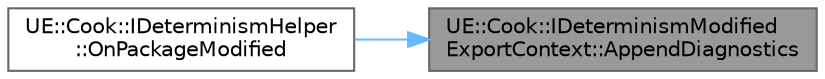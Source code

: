 digraph "UE::Cook::IDeterminismModifiedExportContext::AppendDiagnostics"
{
 // INTERACTIVE_SVG=YES
 // LATEX_PDF_SIZE
  bgcolor="transparent";
  edge [fontname=Helvetica,fontsize=10,labelfontname=Helvetica,labelfontsize=10];
  node [fontname=Helvetica,fontsize=10,shape=box,height=0.2,width=0.4];
  rankdir="RL";
  Node1 [id="Node000001",label="UE::Cook::IDeterminismModified\lExportContext::AppendDiagnostics",height=0.2,width=0.4,color="gray40", fillcolor="grey60", style="filled", fontcolor="black",tooltip="Output function; calls AppendLog(GetCompareText())."];
  Node1 -> Node2 [id="edge1_Node000001_Node000002",dir="back",color="steelblue1",style="solid",tooltip=" "];
  Node2 [id="Node000002",label="UE::Cook::IDeterminismHelper\l::OnPackageModified",height=0.2,width=0.4,color="grey40", fillcolor="white", style="filled",URL="$d1/d04/classUE_1_1Cook_1_1IDeterminismHelper.html#a5fcd5d5c49fc71e564fcd16ebf8994cc",tooltip="Override this function to get a callback with the old and new values of the diagnostics when a packag..."];
}
